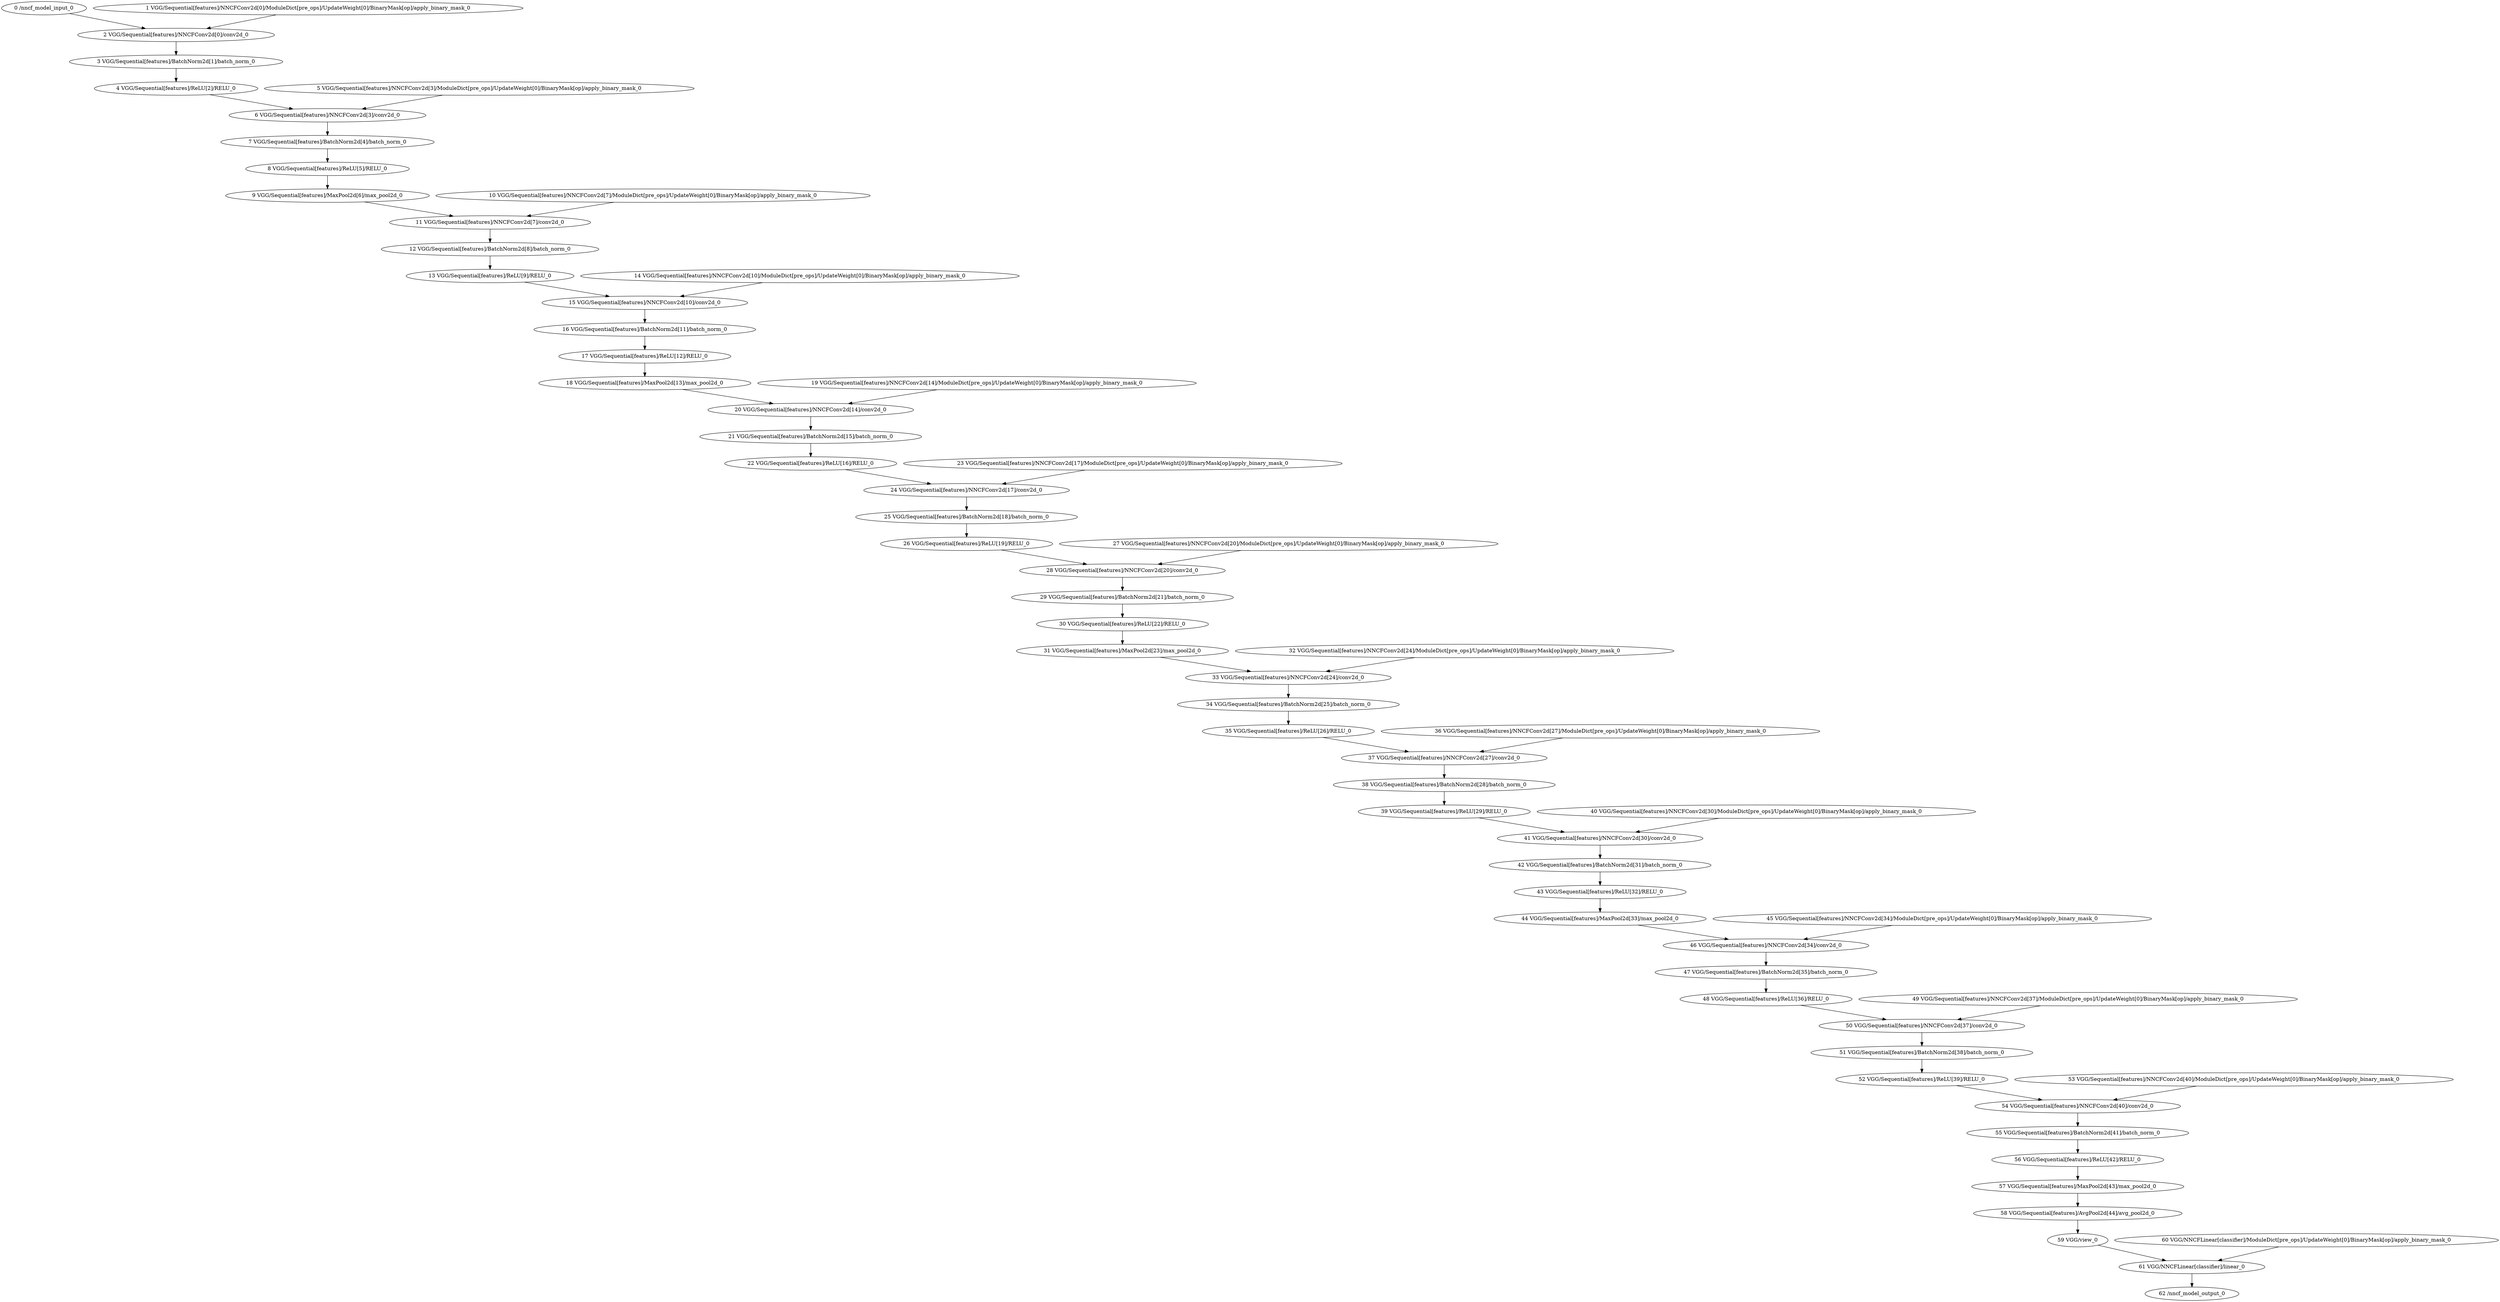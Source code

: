 strict digraph  {
"0 /nncf_model_input_0" [id=0, type=nncf_model_input];
"1 VGG/Sequential[features]/NNCFConv2d[0]/ModuleDict[pre_ops]/UpdateWeight[0]/BinaryMask[op]/apply_binary_mask_0" [id=1, type=apply_binary_mask];
"2 VGG/Sequential[features]/NNCFConv2d[0]/conv2d_0" [id=2, type=conv2d];
"3 VGG/Sequential[features]/BatchNorm2d[1]/batch_norm_0" [id=3, type=batch_norm];
"4 VGG/Sequential[features]/ReLU[2]/RELU_0" [id=4, type=RELU];
"5 VGG/Sequential[features]/NNCFConv2d[3]/ModuleDict[pre_ops]/UpdateWeight[0]/BinaryMask[op]/apply_binary_mask_0" [id=5, type=apply_binary_mask];
"6 VGG/Sequential[features]/NNCFConv2d[3]/conv2d_0" [id=6, type=conv2d];
"7 VGG/Sequential[features]/BatchNorm2d[4]/batch_norm_0" [id=7, type=batch_norm];
"8 VGG/Sequential[features]/ReLU[5]/RELU_0" [id=8, type=RELU];
"9 VGG/Sequential[features]/MaxPool2d[6]/max_pool2d_0" [id=9, type=max_pool2d];
"10 VGG/Sequential[features]/NNCFConv2d[7]/ModuleDict[pre_ops]/UpdateWeight[0]/BinaryMask[op]/apply_binary_mask_0" [id=10, type=apply_binary_mask];
"11 VGG/Sequential[features]/NNCFConv2d[7]/conv2d_0" [id=11, type=conv2d];
"12 VGG/Sequential[features]/BatchNorm2d[8]/batch_norm_0" [id=12, type=batch_norm];
"13 VGG/Sequential[features]/ReLU[9]/RELU_0" [id=13, type=RELU];
"14 VGG/Sequential[features]/NNCFConv2d[10]/ModuleDict[pre_ops]/UpdateWeight[0]/BinaryMask[op]/apply_binary_mask_0" [id=14, type=apply_binary_mask];
"15 VGG/Sequential[features]/NNCFConv2d[10]/conv2d_0" [id=15, type=conv2d];
"16 VGG/Sequential[features]/BatchNorm2d[11]/batch_norm_0" [id=16, type=batch_norm];
"17 VGG/Sequential[features]/ReLU[12]/RELU_0" [id=17, type=RELU];
"18 VGG/Sequential[features]/MaxPool2d[13]/max_pool2d_0" [id=18, type=max_pool2d];
"19 VGG/Sequential[features]/NNCFConv2d[14]/ModuleDict[pre_ops]/UpdateWeight[0]/BinaryMask[op]/apply_binary_mask_0" [id=19, type=apply_binary_mask];
"20 VGG/Sequential[features]/NNCFConv2d[14]/conv2d_0" [id=20, type=conv2d];
"21 VGG/Sequential[features]/BatchNorm2d[15]/batch_norm_0" [id=21, type=batch_norm];
"22 VGG/Sequential[features]/ReLU[16]/RELU_0" [id=22, type=RELU];
"23 VGG/Sequential[features]/NNCFConv2d[17]/ModuleDict[pre_ops]/UpdateWeight[0]/BinaryMask[op]/apply_binary_mask_0" [id=23, type=apply_binary_mask];
"24 VGG/Sequential[features]/NNCFConv2d[17]/conv2d_0" [id=24, type=conv2d];
"25 VGG/Sequential[features]/BatchNorm2d[18]/batch_norm_0" [id=25, type=batch_norm];
"26 VGG/Sequential[features]/ReLU[19]/RELU_0" [id=26, type=RELU];
"27 VGG/Sequential[features]/NNCFConv2d[20]/ModuleDict[pre_ops]/UpdateWeight[0]/BinaryMask[op]/apply_binary_mask_0" [id=27, type=apply_binary_mask];
"28 VGG/Sequential[features]/NNCFConv2d[20]/conv2d_0" [id=28, type=conv2d];
"29 VGG/Sequential[features]/BatchNorm2d[21]/batch_norm_0" [id=29, type=batch_norm];
"30 VGG/Sequential[features]/ReLU[22]/RELU_0" [id=30, type=RELU];
"31 VGG/Sequential[features]/MaxPool2d[23]/max_pool2d_0" [id=31, type=max_pool2d];
"32 VGG/Sequential[features]/NNCFConv2d[24]/ModuleDict[pre_ops]/UpdateWeight[0]/BinaryMask[op]/apply_binary_mask_0" [id=32, type=apply_binary_mask];
"33 VGG/Sequential[features]/NNCFConv2d[24]/conv2d_0" [id=33, type=conv2d];
"34 VGG/Sequential[features]/BatchNorm2d[25]/batch_norm_0" [id=34, type=batch_norm];
"35 VGG/Sequential[features]/ReLU[26]/RELU_0" [id=35, type=RELU];
"36 VGG/Sequential[features]/NNCFConv2d[27]/ModuleDict[pre_ops]/UpdateWeight[0]/BinaryMask[op]/apply_binary_mask_0" [id=36, type=apply_binary_mask];
"37 VGG/Sequential[features]/NNCFConv2d[27]/conv2d_0" [id=37, type=conv2d];
"38 VGG/Sequential[features]/BatchNorm2d[28]/batch_norm_0" [id=38, type=batch_norm];
"39 VGG/Sequential[features]/ReLU[29]/RELU_0" [id=39, type=RELU];
"40 VGG/Sequential[features]/NNCFConv2d[30]/ModuleDict[pre_ops]/UpdateWeight[0]/BinaryMask[op]/apply_binary_mask_0" [id=40, type=apply_binary_mask];
"41 VGG/Sequential[features]/NNCFConv2d[30]/conv2d_0" [id=41, type=conv2d];
"42 VGG/Sequential[features]/BatchNorm2d[31]/batch_norm_0" [id=42, type=batch_norm];
"43 VGG/Sequential[features]/ReLU[32]/RELU_0" [id=43, type=RELU];
"44 VGG/Sequential[features]/MaxPool2d[33]/max_pool2d_0" [id=44, type=max_pool2d];
"45 VGG/Sequential[features]/NNCFConv2d[34]/ModuleDict[pre_ops]/UpdateWeight[0]/BinaryMask[op]/apply_binary_mask_0" [id=45, type=apply_binary_mask];
"46 VGG/Sequential[features]/NNCFConv2d[34]/conv2d_0" [id=46, type=conv2d];
"47 VGG/Sequential[features]/BatchNorm2d[35]/batch_norm_0" [id=47, type=batch_norm];
"48 VGG/Sequential[features]/ReLU[36]/RELU_0" [id=48, type=RELU];
"49 VGG/Sequential[features]/NNCFConv2d[37]/ModuleDict[pre_ops]/UpdateWeight[0]/BinaryMask[op]/apply_binary_mask_0" [id=49, type=apply_binary_mask];
"50 VGG/Sequential[features]/NNCFConv2d[37]/conv2d_0" [id=50, type=conv2d];
"51 VGG/Sequential[features]/BatchNorm2d[38]/batch_norm_0" [id=51, type=batch_norm];
"52 VGG/Sequential[features]/ReLU[39]/RELU_0" [id=52, type=RELU];
"53 VGG/Sequential[features]/NNCFConv2d[40]/ModuleDict[pre_ops]/UpdateWeight[0]/BinaryMask[op]/apply_binary_mask_0" [id=53, type=apply_binary_mask];
"54 VGG/Sequential[features]/NNCFConv2d[40]/conv2d_0" [id=54, type=conv2d];
"55 VGG/Sequential[features]/BatchNorm2d[41]/batch_norm_0" [id=55, type=batch_norm];
"56 VGG/Sequential[features]/ReLU[42]/RELU_0" [id=56, type=RELU];
"57 VGG/Sequential[features]/MaxPool2d[43]/max_pool2d_0" [id=57, type=max_pool2d];
"58 VGG/Sequential[features]/AvgPool2d[44]/avg_pool2d_0" [id=58, type=avg_pool2d];
"59 VGG/view_0" [id=59, type=view];
"60 VGG/NNCFLinear[classifier]/ModuleDict[pre_ops]/UpdateWeight[0]/BinaryMask[op]/apply_binary_mask_0" [id=60, type=apply_binary_mask];
"61 VGG/NNCFLinear[classifier]/linear_0" [id=61, type=linear];
"62 /nncf_model_output_0" [id=62, type=nncf_model_output];
"0 /nncf_model_input_0" -> "2 VGG/Sequential[features]/NNCFConv2d[0]/conv2d_0";
"1 VGG/Sequential[features]/NNCFConv2d[0]/ModuleDict[pre_ops]/UpdateWeight[0]/BinaryMask[op]/apply_binary_mask_0" -> "2 VGG/Sequential[features]/NNCFConv2d[0]/conv2d_0";
"2 VGG/Sequential[features]/NNCFConv2d[0]/conv2d_0" -> "3 VGG/Sequential[features]/BatchNorm2d[1]/batch_norm_0";
"3 VGG/Sequential[features]/BatchNorm2d[1]/batch_norm_0" -> "4 VGG/Sequential[features]/ReLU[2]/RELU_0";
"4 VGG/Sequential[features]/ReLU[2]/RELU_0" -> "6 VGG/Sequential[features]/NNCFConv2d[3]/conv2d_0";
"5 VGG/Sequential[features]/NNCFConv2d[3]/ModuleDict[pre_ops]/UpdateWeight[0]/BinaryMask[op]/apply_binary_mask_0" -> "6 VGG/Sequential[features]/NNCFConv2d[3]/conv2d_0";
"6 VGG/Sequential[features]/NNCFConv2d[3]/conv2d_0" -> "7 VGG/Sequential[features]/BatchNorm2d[4]/batch_norm_0";
"7 VGG/Sequential[features]/BatchNorm2d[4]/batch_norm_0" -> "8 VGG/Sequential[features]/ReLU[5]/RELU_0";
"8 VGG/Sequential[features]/ReLU[5]/RELU_0" -> "9 VGG/Sequential[features]/MaxPool2d[6]/max_pool2d_0";
"9 VGG/Sequential[features]/MaxPool2d[6]/max_pool2d_0" -> "11 VGG/Sequential[features]/NNCFConv2d[7]/conv2d_0";
"10 VGG/Sequential[features]/NNCFConv2d[7]/ModuleDict[pre_ops]/UpdateWeight[0]/BinaryMask[op]/apply_binary_mask_0" -> "11 VGG/Sequential[features]/NNCFConv2d[7]/conv2d_0";
"11 VGG/Sequential[features]/NNCFConv2d[7]/conv2d_0" -> "12 VGG/Sequential[features]/BatchNorm2d[8]/batch_norm_0";
"12 VGG/Sequential[features]/BatchNorm2d[8]/batch_norm_0" -> "13 VGG/Sequential[features]/ReLU[9]/RELU_0";
"13 VGG/Sequential[features]/ReLU[9]/RELU_0" -> "15 VGG/Sequential[features]/NNCFConv2d[10]/conv2d_0";
"14 VGG/Sequential[features]/NNCFConv2d[10]/ModuleDict[pre_ops]/UpdateWeight[0]/BinaryMask[op]/apply_binary_mask_0" -> "15 VGG/Sequential[features]/NNCFConv2d[10]/conv2d_0";
"15 VGG/Sequential[features]/NNCFConv2d[10]/conv2d_0" -> "16 VGG/Sequential[features]/BatchNorm2d[11]/batch_norm_0";
"16 VGG/Sequential[features]/BatchNorm2d[11]/batch_norm_0" -> "17 VGG/Sequential[features]/ReLU[12]/RELU_0";
"17 VGG/Sequential[features]/ReLU[12]/RELU_0" -> "18 VGG/Sequential[features]/MaxPool2d[13]/max_pool2d_0";
"18 VGG/Sequential[features]/MaxPool2d[13]/max_pool2d_0" -> "20 VGG/Sequential[features]/NNCFConv2d[14]/conv2d_0";
"19 VGG/Sequential[features]/NNCFConv2d[14]/ModuleDict[pre_ops]/UpdateWeight[0]/BinaryMask[op]/apply_binary_mask_0" -> "20 VGG/Sequential[features]/NNCFConv2d[14]/conv2d_0";
"20 VGG/Sequential[features]/NNCFConv2d[14]/conv2d_0" -> "21 VGG/Sequential[features]/BatchNorm2d[15]/batch_norm_0";
"21 VGG/Sequential[features]/BatchNorm2d[15]/batch_norm_0" -> "22 VGG/Sequential[features]/ReLU[16]/RELU_0";
"22 VGG/Sequential[features]/ReLU[16]/RELU_0" -> "24 VGG/Sequential[features]/NNCFConv2d[17]/conv2d_0";
"23 VGG/Sequential[features]/NNCFConv2d[17]/ModuleDict[pre_ops]/UpdateWeight[0]/BinaryMask[op]/apply_binary_mask_0" -> "24 VGG/Sequential[features]/NNCFConv2d[17]/conv2d_0";
"24 VGG/Sequential[features]/NNCFConv2d[17]/conv2d_0" -> "25 VGG/Sequential[features]/BatchNorm2d[18]/batch_norm_0";
"25 VGG/Sequential[features]/BatchNorm2d[18]/batch_norm_0" -> "26 VGG/Sequential[features]/ReLU[19]/RELU_0";
"26 VGG/Sequential[features]/ReLU[19]/RELU_0" -> "28 VGG/Sequential[features]/NNCFConv2d[20]/conv2d_0";
"27 VGG/Sequential[features]/NNCFConv2d[20]/ModuleDict[pre_ops]/UpdateWeight[0]/BinaryMask[op]/apply_binary_mask_0" -> "28 VGG/Sequential[features]/NNCFConv2d[20]/conv2d_0";
"28 VGG/Sequential[features]/NNCFConv2d[20]/conv2d_0" -> "29 VGG/Sequential[features]/BatchNorm2d[21]/batch_norm_0";
"29 VGG/Sequential[features]/BatchNorm2d[21]/batch_norm_0" -> "30 VGG/Sequential[features]/ReLU[22]/RELU_0";
"30 VGG/Sequential[features]/ReLU[22]/RELU_0" -> "31 VGG/Sequential[features]/MaxPool2d[23]/max_pool2d_0";
"31 VGG/Sequential[features]/MaxPool2d[23]/max_pool2d_0" -> "33 VGG/Sequential[features]/NNCFConv2d[24]/conv2d_0";
"32 VGG/Sequential[features]/NNCFConv2d[24]/ModuleDict[pre_ops]/UpdateWeight[0]/BinaryMask[op]/apply_binary_mask_0" -> "33 VGG/Sequential[features]/NNCFConv2d[24]/conv2d_0";
"33 VGG/Sequential[features]/NNCFConv2d[24]/conv2d_0" -> "34 VGG/Sequential[features]/BatchNorm2d[25]/batch_norm_0";
"34 VGG/Sequential[features]/BatchNorm2d[25]/batch_norm_0" -> "35 VGG/Sequential[features]/ReLU[26]/RELU_0";
"35 VGG/Sequential[features]/ReLU[26]/RELU_0" -> "37 VGG/Sequential[features]/NNCFConv2d[27]/conv2d_0";
"36 VGG/Sequential[features]/NNCFConv2d[27]/ModuleDict[pre_ops]/UpdateWeight[0]/BinaryMask[op]/apply_binary_mask_0" -> "37 VGG/Sequential[features]/NNCFConv2d[27]/conv2d_0";
"37 VGG/Sequential[features]/NNCFConv2d[27]/conv2d_0" -> "38 VGG/Sequential[features]/BatchNorm2d[28]/batch_norm_0";
"38 VGG/Sequential[features]/BatchNorm2d[28]/batch_norm_0" -> "39 VGG/Sequential[features]/ReLU[29]/RELU_0";
"39 VGG/Sequential[features]/ReLU[29]/RELU_0" -> "41 VGG/Sequential[features]/NNCFConv2d[30]/conv2d_0";
"40 VGG/Sequential[features]/NNCFConv2d[30]/ModuleDict[pre_ops]/UpdateWeight[0]/BinaryMask[op]/apply_binary_mask_0" -> "41 VGG/Sequential[features]/NNCFConv2d[30]/conv2d_0";
"41 VGG/Sequential[features]/NNCFConv2d[30]/conv2d_0" -> "42 VGG/Sequential[features]/BatchNorm2d[31]/batch_norm_0";
"42 VGG/Sequential[features]/BatchNorm2d[31]/batch_norm_0" -> "43 VGG/Sequential[features]/ReLU[32]/RELU_0";
"43 VGG/Sequential[features]/ReLU[32]/RELU_0" -> "44 VGG/Sequential[features]/MaxPool2d[33]/max_pool2d_0";
"44 VGG/Sequential[features]/MaxPool2d[33]/max_pool2d_0" -> "46 VGG/Sequential[features]/NNCFConv2d[34]/conv2d_0";
"45 VGG/Sequential[features]/NNCFConv2d[34]/ModuleDict[pre_ops]/UpdateWeight[0]/BinaryMask[op]/apply_binary_mask_0" -> "46 VGG/Sequential[features]/NNCFConv2d[34]/conv2d_0";
"46 VGG/Sequential[features]/NNCFConv2d[34]/conv2d_0" -> "47 VGG/Sequential[features]/BatchNorm2d[35]/batch_norm_0";
"47 VGG/Sequential[features]/BatchNorm2d[35]/batch_norm_0" -> "48 VGG/Sequential[features]/ReLU[36]/RELU_0";
"48 VGG/Sequential[features]/ReLU[36]/RELU_0" -> "50 VGG/Sequential[features]/NNCFConv2d[37]/conv2d_0";
"49 VGG/Sequential[features]/NNCFConv2d[37]/ModuleDict[pre_ops]/UpdateWeight[0]/BinaryMask[op]/apply_binary_mask_0" -> "50 VGG/Sequential[features]/NNCFConv2d[37]/conv2d_0";
"50 VGG/Sequential[features]/NNCFConv2d[37]/conv2d_0" -> "51 VGG/Sequential[features]/BatchNorm2d[38]/batch_norm_0";
"51 VGG/Sequential[features]/BatchNorm2d[38]/batch_norm_0" -> "52 VGG/Sequential[features]/ReLU[39]/RELU_0";
"52 VGG/Sequential[features]/ReLU[39]/RELU_0" -> "54 VGG/Sequential[features]/NNCFConv2d[40]/conv2d_0";
"53 VGG/Sequential[features]/NNCFConv2d[40]/ModuleDict[pre_ops]/UpdateWeight[0]/BinaryMask[op]/apply_binary_mask_0" -> "54 VGG/Sequential[features]/NNCFConv2d[40]/conv2d_0";
"54 VGG/Sequential[features]/NNCFConv2d[40]/conv2d_0" -> "55 VGG/Sequential[features]/BatchNorm2d[41]/batch_norm_0";
"55 VGG/Sequential[features]/BatchNorm2d[41]/batch_norm_0" -> "56 VGG/Sequential[features]/ReLU[42]/RELU_0";
"56 VGG/Sequential[features]/ReLU[42]/RELU_0" -> "57 VGG/Sequential[features]/MaxPool2d[43]/max_pool2d_0";
"57 VGG/Sequential[features]/MaxPool2d[43]/max_pool2d_0" -> "58 VGG/Sequential[features]/AvgPool2d[44]/avg_pool2d_0";
"58 VGG/Sequential[features]/AvgPool2d[44]/avg_pool2d_0" -> "59 VGG/view_0";
"59 VGG/view_0" -> "61 VGG/NNCFLinear[classifier]/linear_0";
"60 VGG/NNCFLinear[classifier]/ModuleDict[pre_ops]/UpdateWeight[0]/BinaryMask[op]/apply_binary_mask_0" -> "61 VGG/NNCFLinear[classifier]/linear_0";
"61 VGG/NNCFLinear[classifier]/linear_0" -> "62 /nncf_model_output_0";
}
